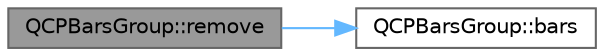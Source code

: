 digraph "QCPBarsGroup::remove"
{
 // LATEX_PDF_SIZE
  bgcolor="transparent";
  edge [fontname=Helvetica,fontsize=10,labelfontname=Helvetica,labelfontsize=10];
  node [fontname=Helvetica,fontsize=10,shape=box,height=0.2,width=0.4];
  rankdir="LR";
  Node1 [label="QCPBarsGroup::remove",height=0.2,width=0.4,color="gray40", fillcolor="grey60", style="filled", fontcolor="black",tooltip=" "];
  Node1 -> Node2 [color="steelblue1",style="solid"];
  Node2 [label="QCPBarsGroup::bars",height=0.2,width=0.4,color="grey40", fillcolor="white", style="filled",URL="$class_q_c_p_bars_group.html#a6e4f4e86abbec6a9342f204ef82abef8",tooltip=" "];
}
